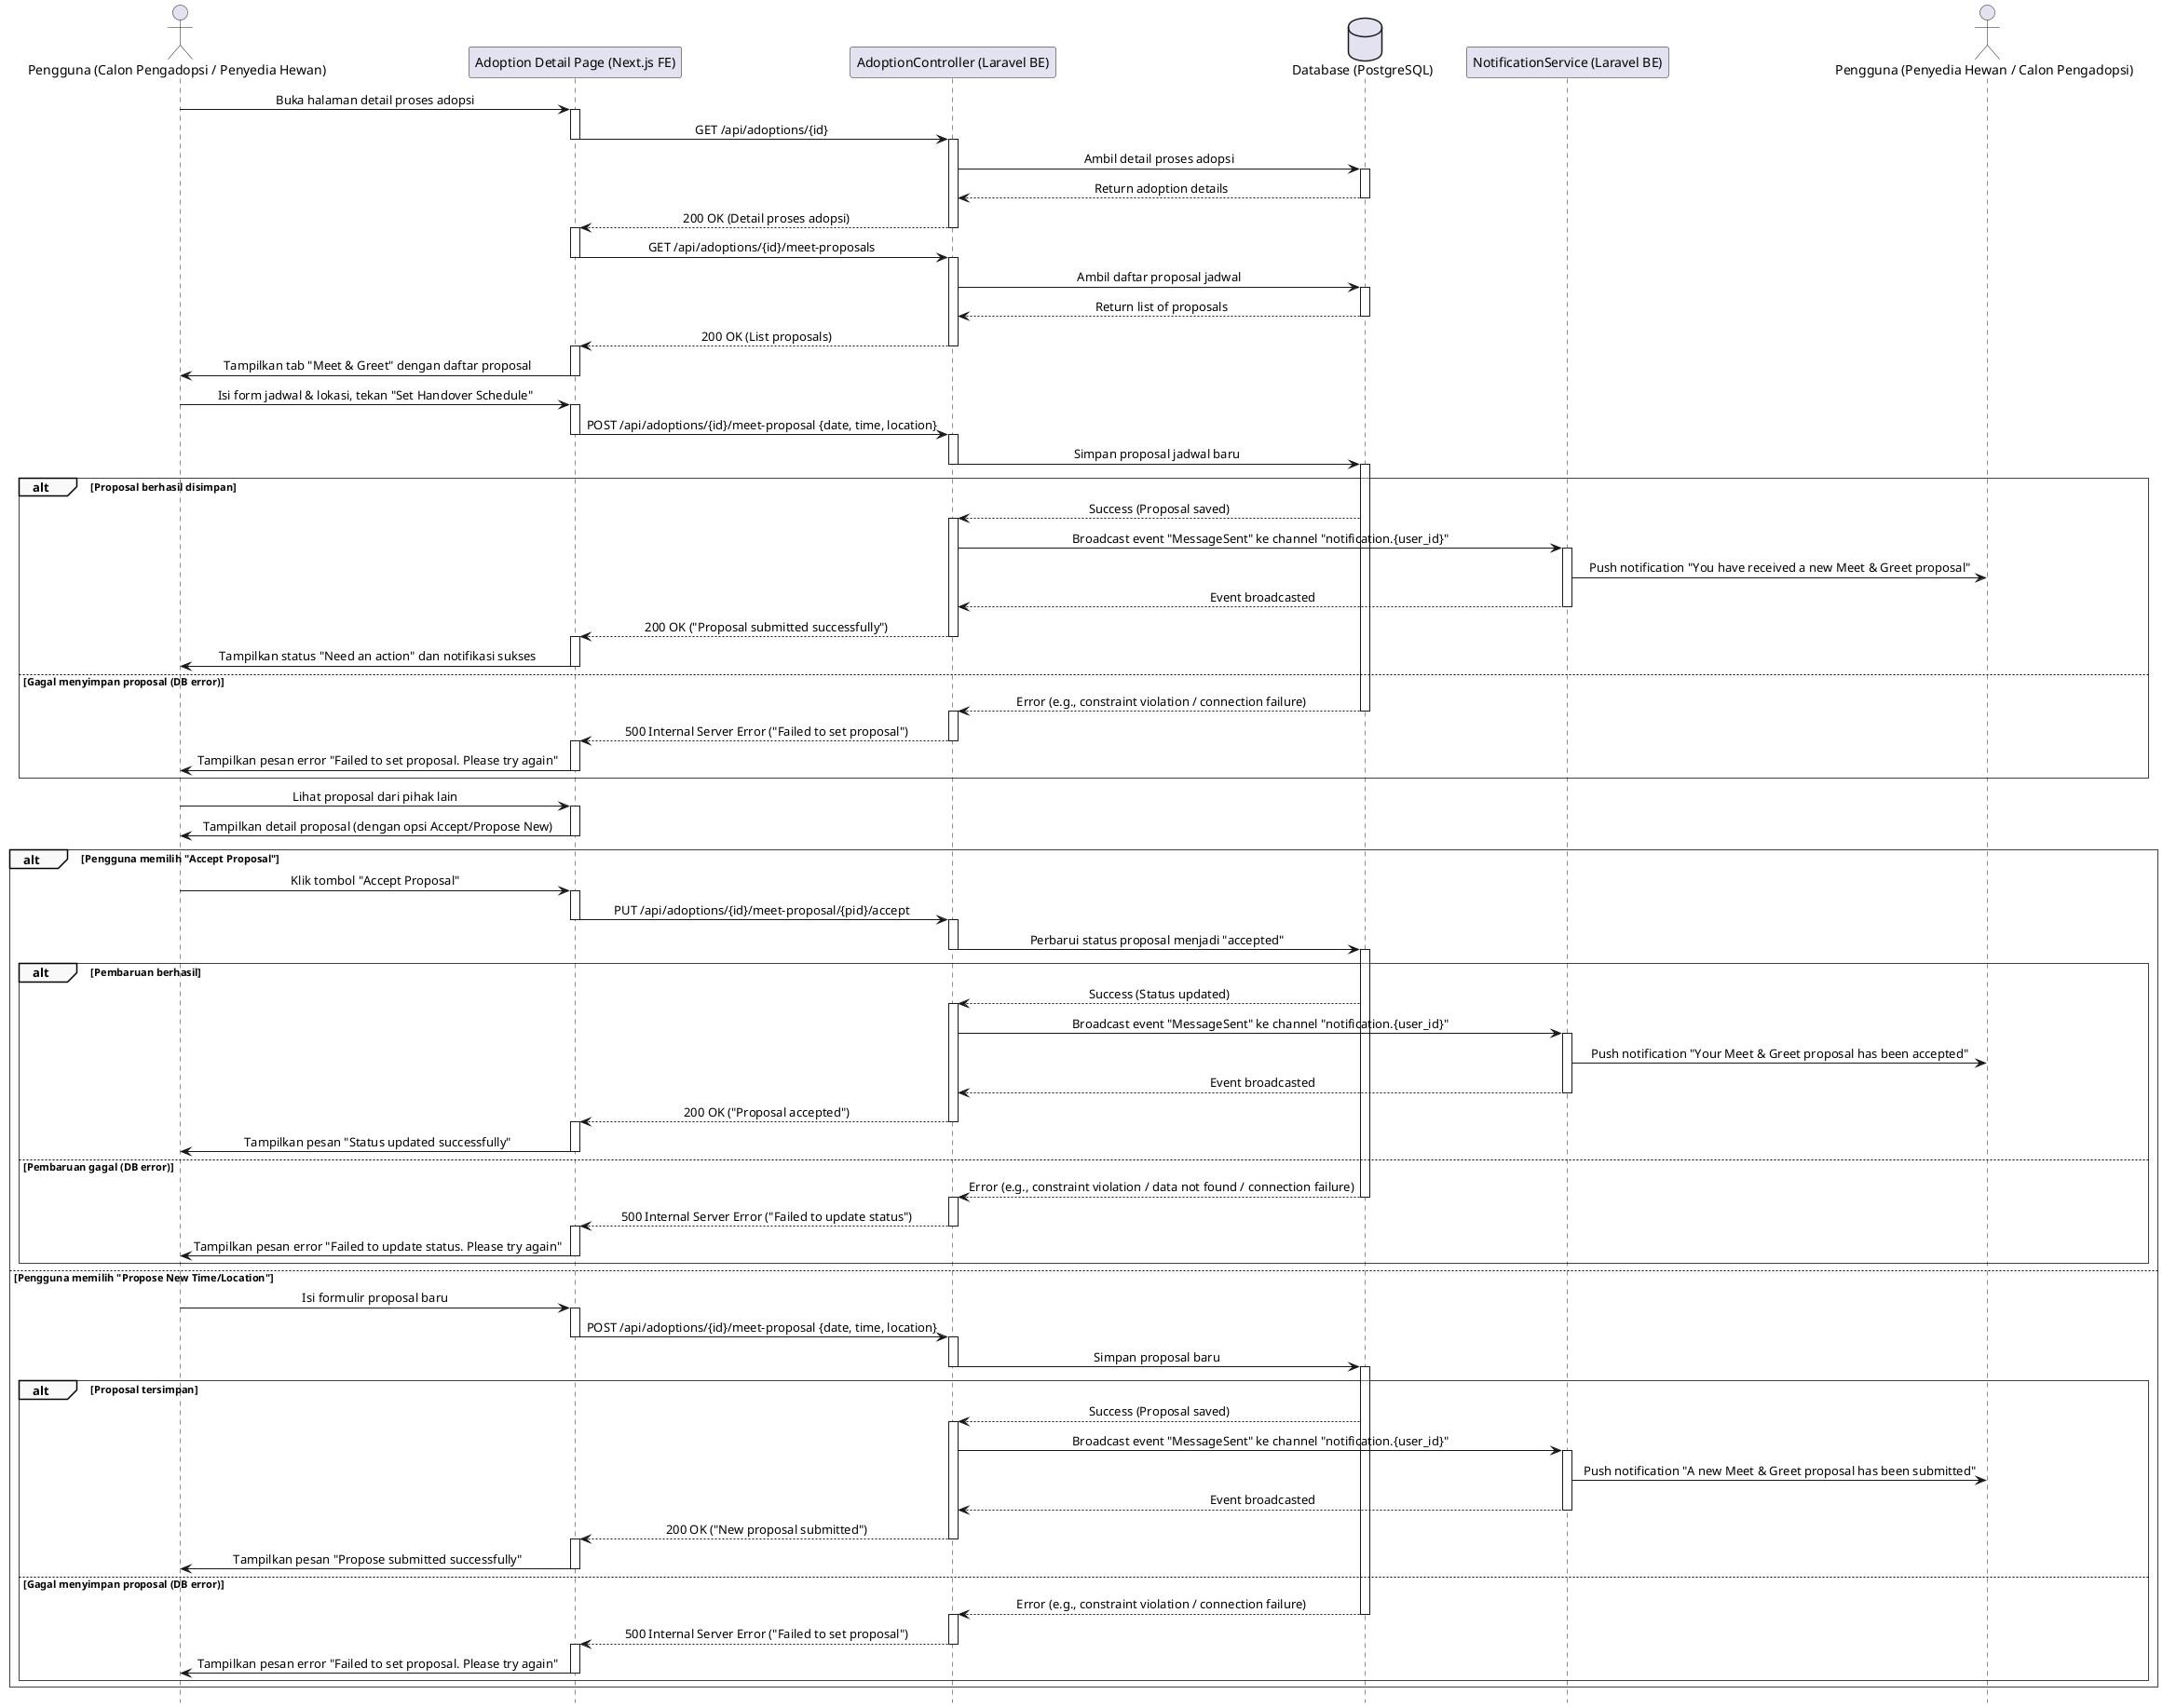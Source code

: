 @startuml
' === Styling ===
skinparam sequence {
    LifelineFooterStrategy none
    MessageAlign center
    ArrowThickness 1
    ParticipantPadding 20
    GroupBorderThickness 0.5
    GroupBackgroundColor #F9F9F9
}
hide footbox

' === Participants ===
actor "Pengguna (Calon Pengadopsi / Penyedia Hewan)" as Pengguna
participant "Adoption Detail Page (Next.js FE)" as FE
participant "AdoptionController (Laravel BE)" as BE
database "Database (PostgreSQL)" as DB
participant "NotificationService (Laravel BE)" as NS
actor "Pengguna (Penyedia Hewan / Calon Pengadopsi)" as FE_Other

' === Flow: Membuka Halaman Meet & Greet ===
Pengguna -> FE: Buka halaman detail proses adopsi
activate FE
FE -> BE: GET /api/adoptions/{id}
deactivate FE
activate BE
BE -> DB: Ambil detail proses adopsi
activate DB
DB --> BE: Return adoption details
deactivate DB
BE --> FE: 200 OK (Detail proses adopsi)
deactivate BE

activate FE
FE -> BE: GET /api/adoptions/{id}/meet-proposals
deactivate FE
activate BE
BE -> DB: Ambil daftar proposal jadwal
activate DB
DB --> BE: Return list of proposals
deactivate DB
BE --> FE: 200 OK (List proposals)
deactivate BE

activate FE
FE -> Pengguna: Tampilkan tab "Meet & Greet" dengan daftar proposal
deactivate FE

' === Flow: Mengajukan Proposal Jadwal Baru ===
Pengguna -> FE: Isi form jadwal & lokasi, tekan "Set Handover Schedule"
activate FE
FE -> BE: POST /api/adoptions/{id}/meet-proposal {date, time, location}
deactivate FE
activate BE
BE -> DB: Simpan proposal jadwal baru
deactivate BE
activate DB
alt Proposal berhasil disimpan
        DB --> BE: Success (Proposal saved)
        activate BE
        BE -> NS: Broadcast event "MessageSent" ke channel "notification.{user_id}"
        activate NS
        NS -> FE_Other: Push notification "You have received a new Meet & Greet proposal"
        NS --> BE: Event broadcasted
        deactivate NS

        BE --> FE: 200 OK ("Proposal submitted successfully")
        deactivate BE
        activate FE
        FE -> Pengguna: Tampilkan status "Need an action" dan notifikasi sukses
        deactivate FE

    else Gagal menyimpan proposal (DB error)
        DB --> BE: Error (e.g., constraint violation / connection failure)
        deactivate DB
        activate BE
        BE --> FE: 500 Internal Server Error ("Failed to set proposal")
        deactivate BE
        activate FE
        FE -> Pengguna: Tampilkan pesan error "Failed to set proposal. Please try again"
        deactivate FE
    end

' === Flow: Menanggapi Proposal yang Ada ===
Pengguna -> FE: Lihat proposal dari pihak lain
activate FE
FE -> Pengguna: Tampilkan detail proposal (dengan opsi Accept/Propose New)
deactivate FE

alt Pengguna memilih "Accept Proposal"
    Pengguna -> FE: Klik tombol "Accept Proposal"
    activate FE
    FE -> BE: PUT /api/adoptions/{id}/meet-proposal/{pid}/accept
    deactivate FE
    activate BE
    BE -> DB: Perbarui status proposal menjadi "accepted"
    deactivate BE
    activate DB

    alt Pembaruan berhasil
        DB --> BE: Success (Status updated)
        activate BE

        BE -> NS: Broadcast event "MessageSent" ke channel "notification.{user_id}"
        activate NS
        NS -> FE_Other: Push notification "Your Meet & Greet proposal has been accepted"
        NS --> BE: Event broadcasted
        deactivate NS

        BE --> FE: 200 OK ("Proposal accepted")
        deactivate BE
        activate FE
        FE -> Pengguna: Tampilkan pesan "Status updated successfully"
        deactivate FE

    else Pembaruan gagal (DB error)
        DB --> BE: Error (e.g., constraint violation / data not found / connection failure)
        deactivate DB
        activate BE
        BE --> FE: 500 Internal Server Error ("Failed to update status")
        deactivate BE
        activate FE
        FE -> Pengguna: Tampilkan pesan error "Failed to update status. Please try again"
        deactivate FE
    end

else Pengguna memilih "Propose New Time/Location"
    Pengguna -> FE: Isi formulir proposal baru
    activate FE
    FE -> BE: POST /api/adoptions/{id}/meet-proposal {date, time, location}
    deactivate FE
    activate BE
    BE -> DB: Simpan proposal baru
    deactivate BE
    activate DB

    alt Proposal tersimpan
            DB --> BE: Success (Proposal saved)
            activate BE
            BE -> NS: Broadcast event "MessageSent" ke channel "notification.{user_id}"
            activate NS
            NS -> FE_Other: Push notification "A new Meet & Greet proposal has been submitted"
            NS --> BE: Event broadcasted
            deactivate NS

            BE --> FE: 200 OK ("New proposal submitted")
            deactivate BE
            activate FE
            FE -> Pengguna: Tampilkan pesan "Propose submitted successfully"
            deactivate FE

        else Gagal menyimpan proposal (DB error)
            DB --> BE: Error (e.g., constraint violation / connection failure)
            deactivate DB
            activate BE
            BE --> FE: 500 Internal Server Error ("Failed to set proposal")
            deactivate BE
            activate FE
            FE -> Pengguna: Tampilkan pesan error "Failed to set proposal. Please try again"
            deactivate FE
        end
end

@enduml